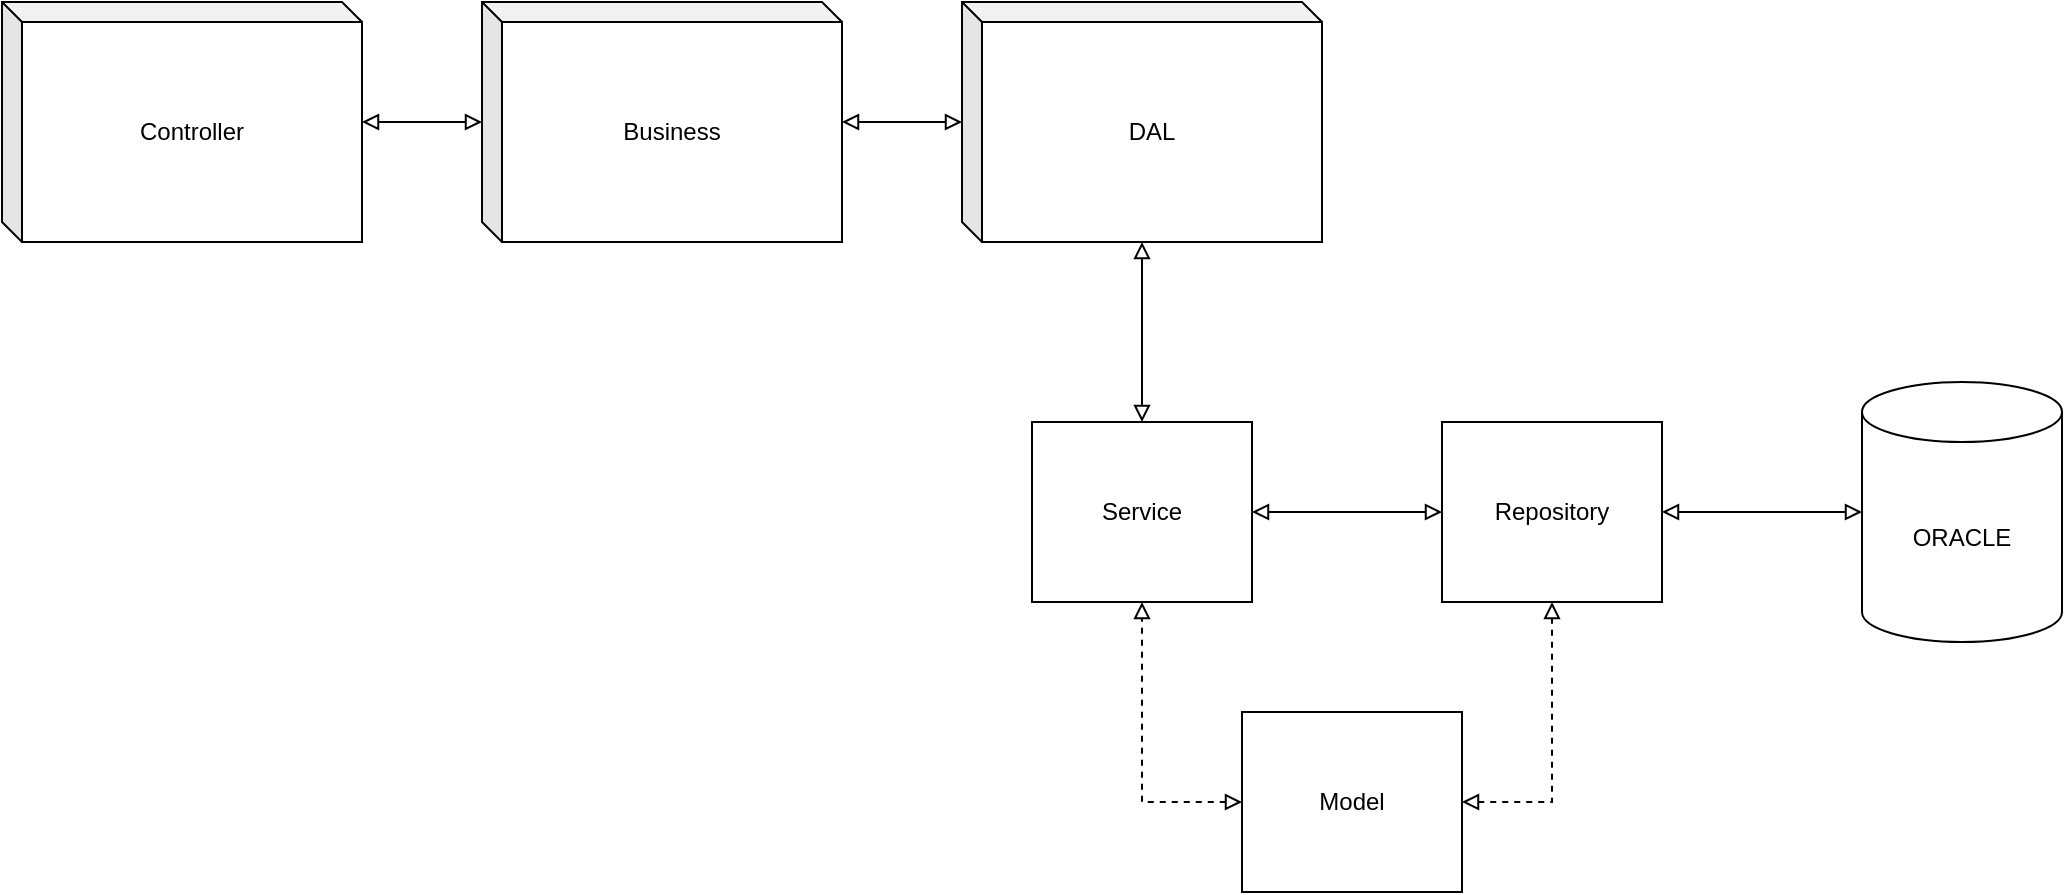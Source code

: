 <mxfile version="16.2.2" type="github">
  <diagram id="KmW7KK_8lDSuEo4gHdId" name="Page-1">
    <mxGraphModel dx="1373" dy="904" grid="1" gridSize="10" guides="1" tooltips="1" connect="1" arrows="1" fold="1" page="0" pageScale="1" pageWidth="827" pageHeight="1169" math="0" shadow="0">
      <root>
        <mxCell id="0" />
        <mxCell id="1" parent="0" />
        <mxCell id="z96DseF9AYppn1QIO0Lc-10" style="rounded=0;orthogonalLoop=1;jettySize=auto;html=1;entryX=0;entryY=0.5;entryDx=0;entryDy=0;entryPerimeter=0;endArrow=block;endFill=0;startArrow=block;startFill=0;" edge="1" parent="1" source="z96DseF9AYppn1QIO0Lc-1" target="z96DseF9AYppn1QIO0Lc-2">
          <mxGeometry relative="1" as="geometry" />
        </mxCell>
        <mxCell id="z96DseF9AYppn1QIO0Lc-1" value="Controller" style="shape=cube;whiteSpace=wrap;html=1;boundedLbl=1;backgroundOutline=1;darkOpacity=0.05;darkOpacity2=0.1;size=10;" vertex="1" parent="1">
          <mxGeometry x="140" y="160" width="180" height="120" as="geometry" />
        </mxCell>
        <mxCell id="z96DseF9AYppn1QIO0Lc-9" style="rounded=0;orthogonalLoop=1;jettySize=auto;html=1;startArrow=block;startFill=0;endArrow=block;endFill=0;entryX=0;entryY=0.5;entryDx=0;entryDy=0;entryPerimeter=0;" edge="1" parent="1" source="z96DseF9AYppn1QIO0Lc-2" target="z96DseF9AYppn1QIO0Lc-3">
          <mxGeometry relative="1" as="geometry">
            <mxPoint x="630" y="220" as="targetPoint" />
          </mxGeometry>
        </mxCell>
        <mxCell id="z96DseF9AYppn1QIO0Lc-2" value="Business" style="shape=cube;whiteSpace=wrap;html=1;boundedLbl=1;backgroundOutline=1;darkOpacity=0.05;darkOpacity2=0.1;size=10;" vertex="1" parent="1">
          <mxGeometry x="380" y="160" width="180" height="120" as="geometry" />
        </mxCell>
        <mxCell id="z96DseF9AYppn1QIO0Lc-11" style="edgeStyle=orthogonalEdgeStyle;rounded=0;orthogonalLoop=1;jettySize=auto;html=1;entryX=0.5;entryY=0;entryDx=0;entryDy=0;endArrow=block;endFill=0;startArrow=block;startFill=0;" edge="1" parent="1" source="z96DseF9AYppn1QIO0Lc-3" target="z96DseF9AYppn1QIO0Lc-5">
          <mxGeometry relative="1" as="geometry" />
        </mxCell>
        <mxCell id="z96DseF9AYppn1QIO0Lc-3" value="DAL" style="shape=cube;whiteSpace=wrap;html=1;boundedLbl=1;backgroundOutline=1;darkOpacity=0.05;darkOpacity2=0.1;size=10;" vertex="1" parent="1">
          <mxGeometry x="620" y="160" width="180" height="120" as="geometry" />
        </mxCell>
        <mxCell id="z96DseF9AYppn1QIO0Lc-14" style="edgeStyle=orthogonalEdgeStyle;rounded=0;orthogonalLoop=1;jettySize=auto;html=1;entryX=0;entryY=0.5;entryDx=0;entryDy=0;startArrow=block;startFill=0;endArrow=block;endFill=0;" edge="1" parent="1" source="z96DseF9AYppn1QIO0Lc-5" target="z96DseF9AYppn1QIO0Lc-7">
          <mxGeometry relative="1" as="geometry" />
        </mxCell>
        <mxCell id="z96DseF9AYppn1QIO0Lc-5" value="Service" style="rounded=0;whiteSpace=wrap;html=1;" vertex="1" parent="1">
          <mxGeometry x="655" y="370" width="110" height="90" as="geometry" />
        </mxCell>
        <mxCell id="z96DseF9AYppn1QIO0Lc-16" style="edgeStyle=none;rounded=0;orthogonalLoop=1;jettySize=auto;html=1;entryX=0.5;entryY=1;entryDx=0;entryDy=0;dashed=1;startArrow=block;startFill=0;endArrow=block;endFill=0;" edge="1" parent="1" source="z96DseF9AYppn1QIO0Lc-6" target="z96DseF9AYppn1QIO0Lc-7">
          <mxGeometry relative="1" as="geometry">
            <Array as="points">
              <mxPoint x="915" y="560" />
            </Array>
          </mxGeometry>
        </mxCell>
        <mxCell id="z96DseF9AYppn1QIO0Lc-17" style="edgeStyle=none;rounded=0;orthogonalLoop=1;jettySize=auto;html=1;entryX=0.5;entryY=1;entryDx=0;entryDy=0;dashed=1;startArrow=block;startFill=0;endArrow=block;endFill=0;" edge="1" parent="1" source="z96DseF9AYppn1QIO0Lc-6" target="z96DseF9AYppn1QIO0Lc-5">
          <mxGeometry relative="1" as="geometry">
            <Array as="points">
              <mxPoint x="710" y="560" />
            </Array>
          </mxGeometry>
        </mxCell>
        <mxCell id="z96DseF9AYppn1QIO0Lc-6" value="Model" style="rounded=0;whiteSpace=wrap;html=1;" vertex="1" parent="1">
          <mxGeometry x="760" y="515" width="110" height="90" as="geometry" />
        </mxCell>
        <mxCell id="z96DseF9AYppn1QIO0Lc-19" style="edgeStyle=none;rounded=0;orthogonalLoop=1;jettySize=auto;html=1;entryX=0;entryY=0.5;entryDx=0;entryDy=0;entryPerimeter=0;startArrow=block;startFill=0;endArrow=block;endFill=0;" edge="1" parent="1" source="z96DseF9AYppn1QIO0Lc-7" target="z96DseF9AYppn1QIO0Lc-18">
          <mxGeometry relative="1" as="geometry" />
        </mxCell>
        <mxCell id="z96DseF9AYppn1QIO0Lc-7" value="Repository" style="rounded=0;whiteSpace=wrap;html=1;" vertex="1" parent="1">
          <mxGeometry x="860" y="370" width="110" height="90" as="geometry" />
        </mxCell>
        <mxCell id="z96DseF9AYppn1QIO0Lc-18" value="ORACLE" style="shape=cylinder3;whiteSpace=wrap;html=1;boundedLbl=1;backgroundOutline=1;size=15;" vertex="1" parent="1">
          <mxGeometry x="1070" y="350" width="100" height="130" as="geometry" />
        </mxCell>
      </root>
    </mxGraphModel>
  </diagram>
</mxfile>
